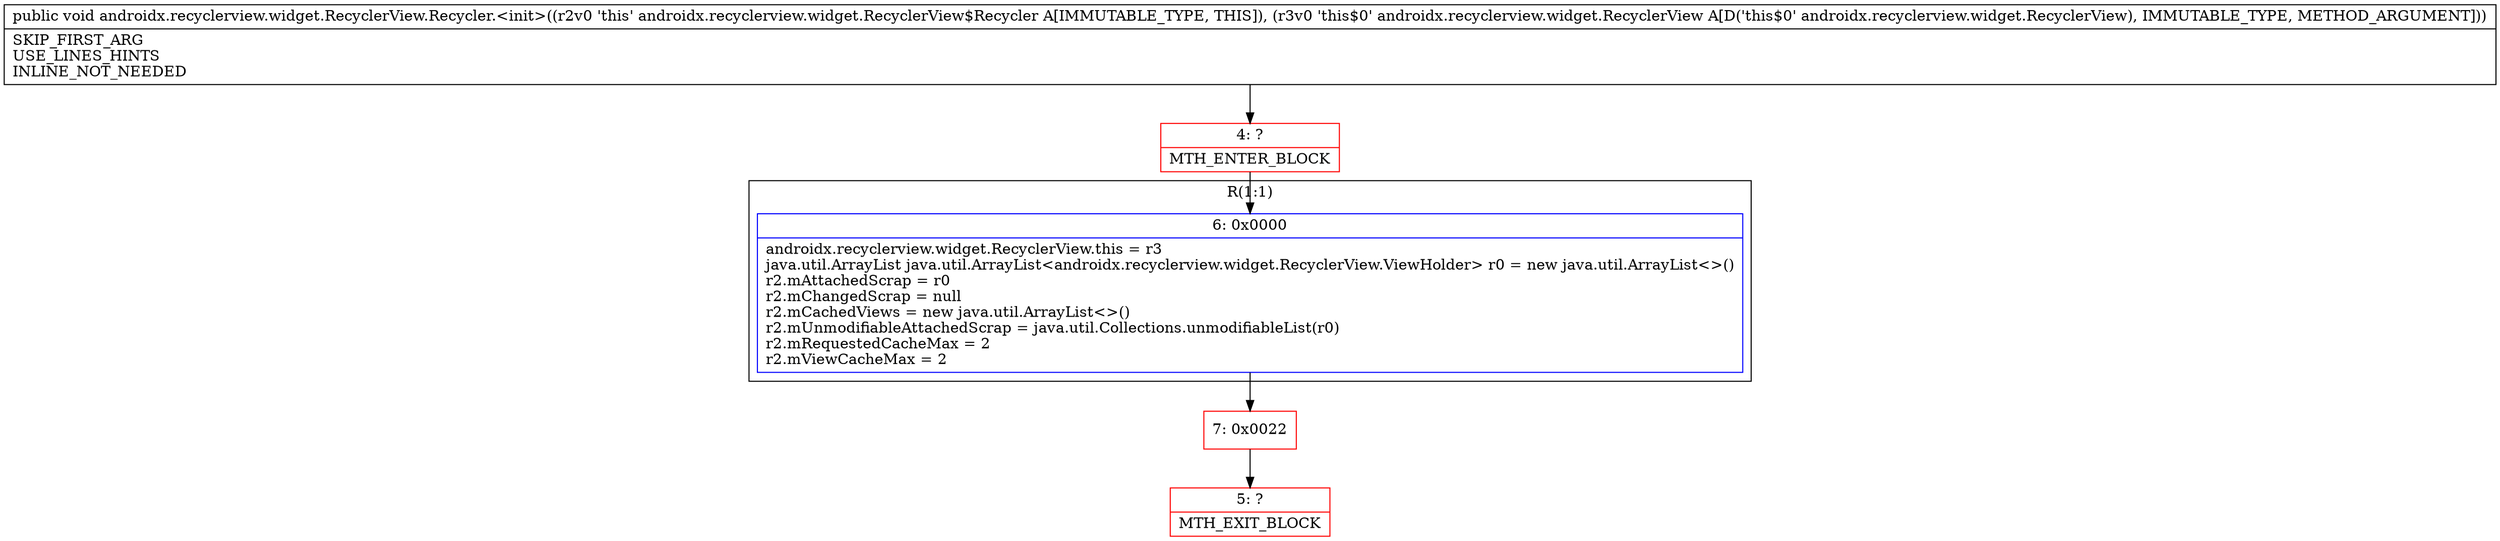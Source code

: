 digraph "CFG forandroidx.recyclerview.widget.RecyclerView.Recycler.\<init\>(Landroidx\/recyclerview\/widget\/RecyclerView;)V" {
subgraph cluster_Region_447628839 {
label = "R(1:1)";
node [shape=record,color=blue];
Node_6 [shape=record,label="{6\:\ 0x0000|androidx.recyclerview.widget.RecyclerView.this = r3\ljava.util.ArrayList java.util.ArrayList\<androidx.recyclerview.widget.RecyclerView.ViewHolder\> r0 = new java.util.ArrayList\<\>()\lr2.mAttachedScrap = r0\lr2.mChangedScrap = null\lr2.mCachedViews = new java.util.ArrayList\<\>()\lr2.mUnmodifiableAttachedScrap = java.util.Collections.unmodifiableList(r0)\lr2.mRequestedCacheMax = 2\lr2.mViewCacheMax = 2\l}"];
}
Node_4 [shape=record,color=red,label="{4\:\ ?|MTH_ENTER_BLOCK\l}"];
Node_7 [shape=record,color=red,label="{7\:\ 0x0022}"];
Node_5 [shape=record,color=red,label="{5\:\ ?|MTH_EXIT_BLOCK\l}"];
MethodNode[shape=record,label="{public void androidx.recyclerview.widget.RecyclerView.Recycler.\<init\>((r2v0 'this' androidx.recyclerview.widget.RecyclerView$Recycler A[IMMUTABLE_TYPE, THIS]), (r3v0 'this$0' androidx.recyclerview.widget.RecyclerView A[D('this$0' androidx.recyclerview.widget.RecyclerView), IMMUTABLE_TYPE, METHOD_ARGUMENT]))  | SKIP_FIRST_ARG\lUSE_LINES_HINTS\lINLINE_NOT_NEEDED\l}"];
MethodNode -> Node_4;Node_6 -> Node_7;
Node_4 -> Node_6;
Node_7 -> Node_5;
}

